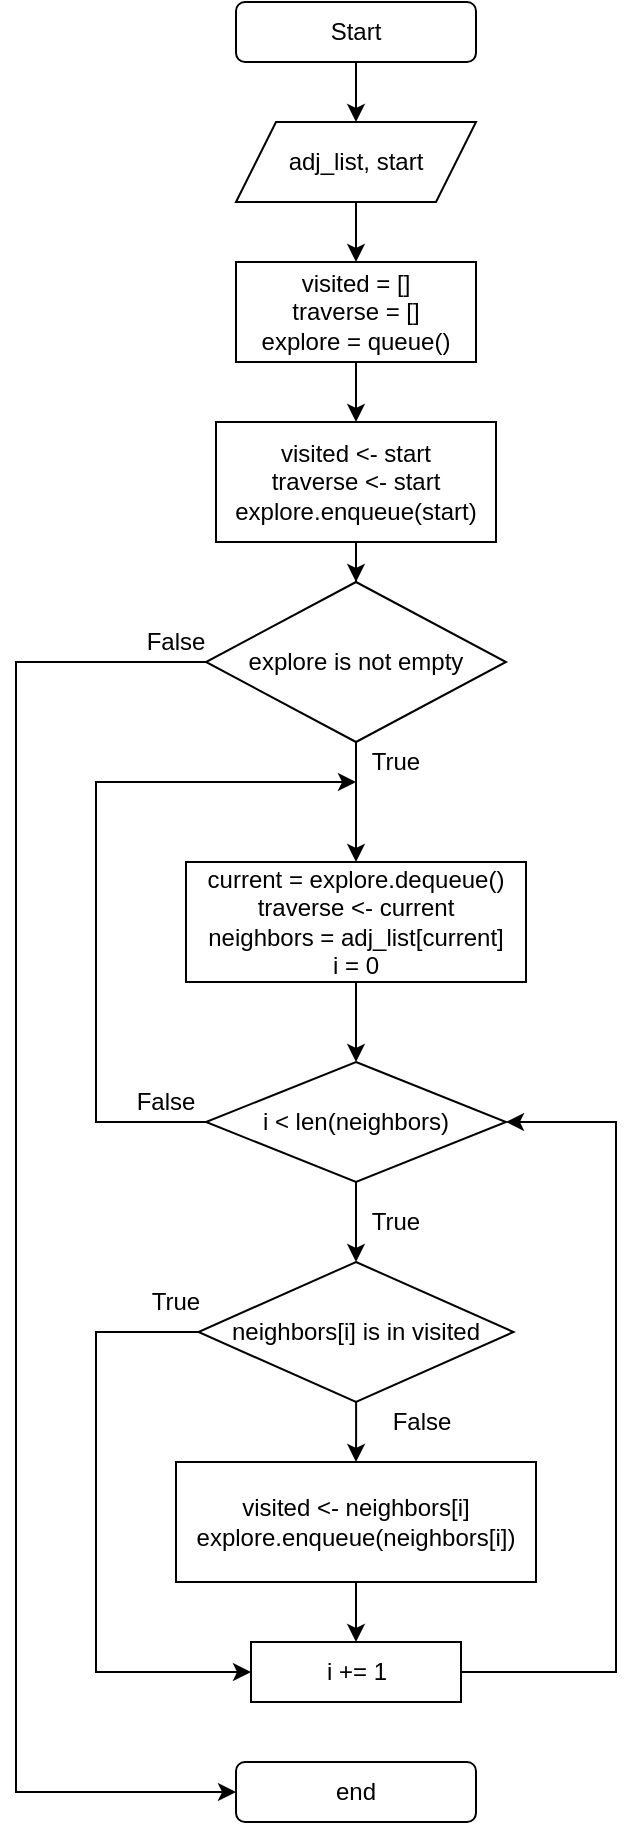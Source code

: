 <mxfile version="14.4.3" type="device" pages="2"><diagram id="m1pNiQZ3WtF2FuMaStYS" name="Page-1"><mxGraphModel dx="733" dy="635" grid="1" gridSize="10" guides="1" tooltips="1" connect="1" arrows="1" fold="1" page="1" pageScale="1" pageWidth="850" pageHeight="1100" math="0" shadow="0"><root><mxCell id="0"/><mxCell id="1" parent="0"/><mxCell id="8edrsROTJTxdjAMQ2SHW-12" style="edgeStyle=orthogonalEdgeStyle;rounded=0;orthogonalLoop=1;jettySize=auto;html=1;" edge="1" parent="1" source="8edrsROTJTxdjAMQ2SHW-1" target="8edrsROTJTxdjAMQ2SHW-2"><mxGeometry relative="1" as="geometry"/></mxCell><mxCell id="8edrsROTJTxdjAMQ2SHW-1" value="Start" style="rounded=1;whiteSpace=wrap;html=1;" vertex="1" parent="1"><mxGeometry x="390" y="30" width="120" height="30" as="geometry"/></mxCell><mxCell id="8edrsROTJTxdjAMQ2SHW-13" style="edgeStyle=orthogonalEdgeStyle;rounded=0;orthogonalLoop=1;jettySize=auto;html=1;entryX=0.5;entryY=0;entryDx=0;entryDy=0;" edge="1" parent="1" source="8edrsROTJTxdjAMQ2SHW-2" target="8edrsROTJTxdjAMQ2SHW-3"><mxGeometry relative="1" as="geometry"/></mxCell><mxCell id="8edrsROTJTxdjAMQ2SHW-2" value="adj_list, start" style="shape=parallelogram;perimeter=parallelogramPerimeter;whiteSpace=wrap;html=1;fixedSize=1;" vertex="1" parent="1"><mxGeometry x="390" y="90" width="120" height="40" as="geometry"/></mxCell><mxCell id="8edrsROTJTxdjAMQ2SHW-14" style="edgeStyle=orthogonalEdgeStyle;rounded=0;orthogonalLoop=1;jettySize=auto;html=1;entryX=0.5;entryY=0;entryDx=0;entryDy=0;" edge="1" parent="1" source="8edrsROTJTxdjAMQ2SHW-3" target="8edrsROTJTxdjAMQ2SHW-4"><mxGeometry relative="1" as="geometry"/></mxCell><mxCell id="8edrsROTJTxdjAMQ2SHW-3" value="visited = []&lt;br&gt;traverse = []&lt;br&gt;explore = queue()" style="rounded=0;whiteSpace=wrap;html=1;" vertex="1" parent="1"><mxGeometry x="390" y="160" width="120" height="50" as="geometry"/></mxCell><mxCell id="8edrsROTJTxdjAMQ2SHW-15" style="edgeStyle=orthogonalEdgeStyle;rounded=0;orthogonalLoop=1;jettySize=auto;html=1;" edge="1" parent="1" source="8edrsROTJTxdjAMQ2SHW-4" target="8edrsROTJTxdjAMQ2SHW-5"><mxGeometry relative="1" as="geometry"/></mxCell><mxCell id="8edrsROTJTxdjAMQ2SHW-4" value="visited &amp;lt;- start&lt;br&gt;traverse &amp;lt;- start&lt;br&gt;explore.enqueue(start)" style="rounded=0;whiteSpace=wrap;html=1;" vertex="1" parent="1"><mxGeometry x="380" y="240" width="140" height="60" as="geometry"/></mxCell><mxCell id="8edrsROTJTxdjAMQ2SHW-16" style="edgeStyle=orthogonalEdgeStyle;rounded=0;orthogonalLoop=1;jettySize=auto;html=1;" edge="1" parent="1" source="8edrsROTJTxdjAMQ2SHW-5" target="8edrsROTJTxdjAMQ2SHW-6"><mxGeometry relative="1" as="geometry"/></mxCell><mxCell id="8edrsROTJTxdjAMQ2SHW-21" style="edgeStyle=orthogonalEdgeStyle;rounded=0;orthogonalLoop=1;jettySize=auto;html=1;entryX=0;entryY=0.5;entryDx=0;entryDy=0;" edge="1" parent="1" source="8edrsROTJTxdjAMQ2SHW-5" target="8edrsROTJTxdjAMQ2SHW-20"><mxGeometry relative="1" as="geometry"><Array as="points"><mxPoint x="280" y="360"/><mxPoint x="280" y="925"/></Array></mxGeometry></mxCell><mxCell id="8edrsROTJTxdjAMQ2SHW-5" value="explore is not empty" style="rhombus;whiteSpace=wrap;html=1;" vertex="1" parent="1"><mxGeometry x="375" y="320" width="150" height="80" as="geometry"/></mxCell><mxCell id="8edrsROTJTxdjAMQ2SHW-17" style="edgeStyle=orthogonalEdgeStyle;rounded=0;orthogonalLoop=1;jettySize=auto;html=1;entryX=0.5;entryY=0;entryDx=0;entryDy=0;" edge="1" parent="1" source="8edrsROTJTxdjAMQ2SHW-6" target="8edrsROTJTxdjAMQ2SHW-8"><mxGeometry relative="1" as="geometry"/></mxCell><mxCell id="8edrsROTJTxdjAMQ2SHW-6" value="current = explore.dequeue()&lt;br&gt;traverse &amp;lt;- current&lt;br&gt;neighbors = adj_list[current]&lt;br&gt;i = 0" style="rounded=0;whiteSpace=wrap;html=1;" vertex="1" parent="1"><mxGeometry x="365" y="460" width="170" height="60" as="geometry"/></mxCell><mxCell id="8edrsROTJTxdjAMQ2SHW-18" style="edgeStyle=orthogonalEdgeStyle;rounded=0;orthogonalLoop=1;jettySize=auto;html=1;entryX=0.5;entryY=0;entryDx=0;entryDy=0;" edge="1" parent="1" source="8edrsROTJTxdjAMQ2SHW-8" target="8edrsROTJTxdjAMQ2SHW-9"><mxGeometry relative="1" as="geometry"/></mxCell><mxCell id="8edrsROTJTxdjAMQ2SHW-23" style="edgeStyle=orthogonalEdgeStyle;rounded=0;orthogonalLoop=1;jettySize=auto;html=1;exitX=0;exitY=0.5;exitDx=0;exitDy=0;" edge="1" parent="1" source="8edrsROTJTxdjAMQ2SHW-8"><mxGeometry relative="1" as="geometry"><mxPoint x="450" y="420" as="targetPoint"/><Array as="points"><mxPoint x="320" y="590"/><mxPoint x="320" y="420"/></Array></mxGeometry></mxCell><mxCell id="8edrsROTJTxdjAMQ2SHW-8" value="i &amp;lt; len(neighbors)" style="rhombus;whiteSpace=wrap;html=1;" vertex="1" parent="1"><mxGeometry x="375" y="560" width="150" height="60" as="geometry"/></mxCell><mxCell id="8edrsROTJTxdjAMQ2SHW-19" style="edgeStyle=orthogonalEdgeStyle;rounded=0;orthogonalLoop=1;jettySize=auto;html=1;entryX=0.5;entryY=0;entryDx=0;entryDy=0;" edge="1" parent="1" source="8edrsROTJTxdjAMQ2SHW-9" target="8edrsROTJTxdjAMQ2SHW-10"><mxGeometry relative="1" as="geometry"/></mxCell><mxCell id="8edrsROTJTxdjAMQ2SHW-27" style="edgeStyle=orthogonalEdgeStyle;rounded=0;orthogonalLoop=1;jettySize=auto;html=1;entryX=0;entryY=0.5;entryDx=0;entryDy=0;" edge="1" parent="1" source="8edrsROTJTxdjAMQ2SHW-9" target="8edrsROTJTxdjAMQ2SHW-25"><mxGeometry relative="1" as="geometry"><Array as="points"><mxPoint x="320" y="695"/><mxPoint x="320" y="865"/></Array></mxGeometry></mxCell><mxCell id="8edrsROTJTxdjAMQ2SHW-9" value="neighbors[i] is in visited" style="rhombus;whiteSpace=wrap;html=1;" vertex="1" parent="1"><mxGeometry x="371.25" y="660" width="157.5" height="70" as="geometry"/></mxCell><mxCell id="8edrsROTJTxdjAMQ2SHW-26" style="edgeStyle=orthogonalEdgeStyle;rounded=0;orthogonalLoop=1;jettySize=auto;html=1;entryX=0.5;entryY=0;entryDx=0;entryDy=0;" edge="1" parent="1" source="8edrsROTJTxdjAMQ2SHW-10" target="8edrsROTJTxdjAMQ2SHW-25"><mxGeometry relative="1" as="geometry"/></mxCell><mxCell id="8edrsROTJTxdjAMQ2SHW-10" value="visited &amp;lt;- neighbors[i]&lt;br&gt;explore.enqueue(neighbors[i])" style="rounded=0;whiteSpace=wrap;html=1;" vertex="1" parent="1"><mxGeometry x="360" y="760" width="180" height="60" as="geometry"/></mxCell><mxCell id="8edrsROTJTxdjAMQ2SHW-20" value="end" style="rounded=1;whiteSpace=wrap;html=1;" vertex="1" parent="1"><mxGeometry x="390" y="910" width="120" height="30" as="geometry"/></mxCell><mxCell id="8edrsROTJTxdjAMQ2SHW-28" style="edgeStyle=orthogonalEdgeStyle;rounded=0;orthogonalLoop=1;jettySize=auto;html=1;exitX=1;exitY=0.5;exitDx=0;exitDy=0;entryX=1;entryY=0.5;entryDx=0;entryDy=0;" edge="1" parent="1" source="8edrsROTJTxdjAMQ2SHW-25" target="8edrsROTJTxdjAMQ2SHW-8"><mxGeometry relative="1" as="geometry"><mxPoint x="450" y="530" as="targetPoint"/><Array as="points"><mxPoint x="580" y="865"/><mxPoint x="580" y="590"/></Array></mxGeometry></mxCell><mxCell id="8edrsROTJTxdjAMQ2SHW-25" value="i += 1" style="rounded=0;whiteSpace=wrap;html=1;" vertex="1" parent="1"><mxGeometry x="397.5" y="850" width="105" height="30" as="geometry"/></mxCell><mxCell id="8edrsROTJTxdjAMQ2SHW-29" value="False" style="text;html=1;strokeColor=none;fillColor=none;align=center;verticalAlign=middle;whiteSpace=wrap;rounded=0;" vertex="1" parent="1"><mxGeometry x="463" y="730" width="40" height="20" as="geometry"/></mxCell><mxCell id="8edrsROTJTxdjAMQ2SHW-30" value="True" style="text;html=1;strokeColor=none;fillColor=none;align=center;verticalAlign=middle;whiteSpace=wrap;rounded=0;" vertex="1" parent="1"><mxGeometry x="340" y="660" width="40" height="40" as="geometry"/></mxCell><mxCell id="8edrsROTJTxdjAMQ2SHW-31" value="False" style="text;html=1;strokeColor=none;fillColor=none;align=center;verticalAlign=middle;whiteSpace=wrap;rounded=0;" vertex="1" parent="1"><mxGeometry x="340" y="330" width="40" height="40" as="geometry"/></mxCell><mxCell id="8edrsROTJTxdjAMQ2SHW-32" value="True" style="text;html=1;strokeColor=none;fillColor=none;align=center;verticalAlign=middle;whiteSpace=wrap;rounded=0;" vertex="1" parent="1"><mxGeometry x="450" y="390" width="40" height="40" as="geometry"/></mxCell><mxCell id="8edrsROTJTxdjAMQ2SHW-33" value="True" style="text;html=1;strokeColor=none;fillColor=none;align=center;verticalAlign=middle;whiteSpace=wrap;rounded=0;" vertex="1" parent="1"><mxGeometry x="450" y="620" width="40" height="40" as="geometry"/></mxCell><mxCell id="8edrsROTJTxdjAMQ2SHW-34" value="False" style="text;html=1;strokeColor=none;fillColor=none;align=center;verticalAlign=middle;whiteSpace=wrap;rounded=0;" vertex="1" parent="1"><mxGeometry x="335" y="560" width="40" height="40" as="geometry"/></mxCell></root></mxGraphModel></diagram><diagram id="5BTpvvafwPpeiw5cXOkB" name="Page-2"><mxGraphModel dx="733" dy="635" grid="1" gridSize="10" guides="1" tooltips="1" connect="1" arrows="1" fold="1" page="1" pageScale="1" pageWidth="850" pageHeight="1100" math="0" shadow="0"><root><mxCell id="DYvENLO4GtrNcUPwLzYR-0"/><mxCell id="DYvENLO4GtrNcUPwLzYR-1" parent="DYvENLO4GtrNcUPwLzYR-0"/></root></mxGraphModel></diagram></mxfile>